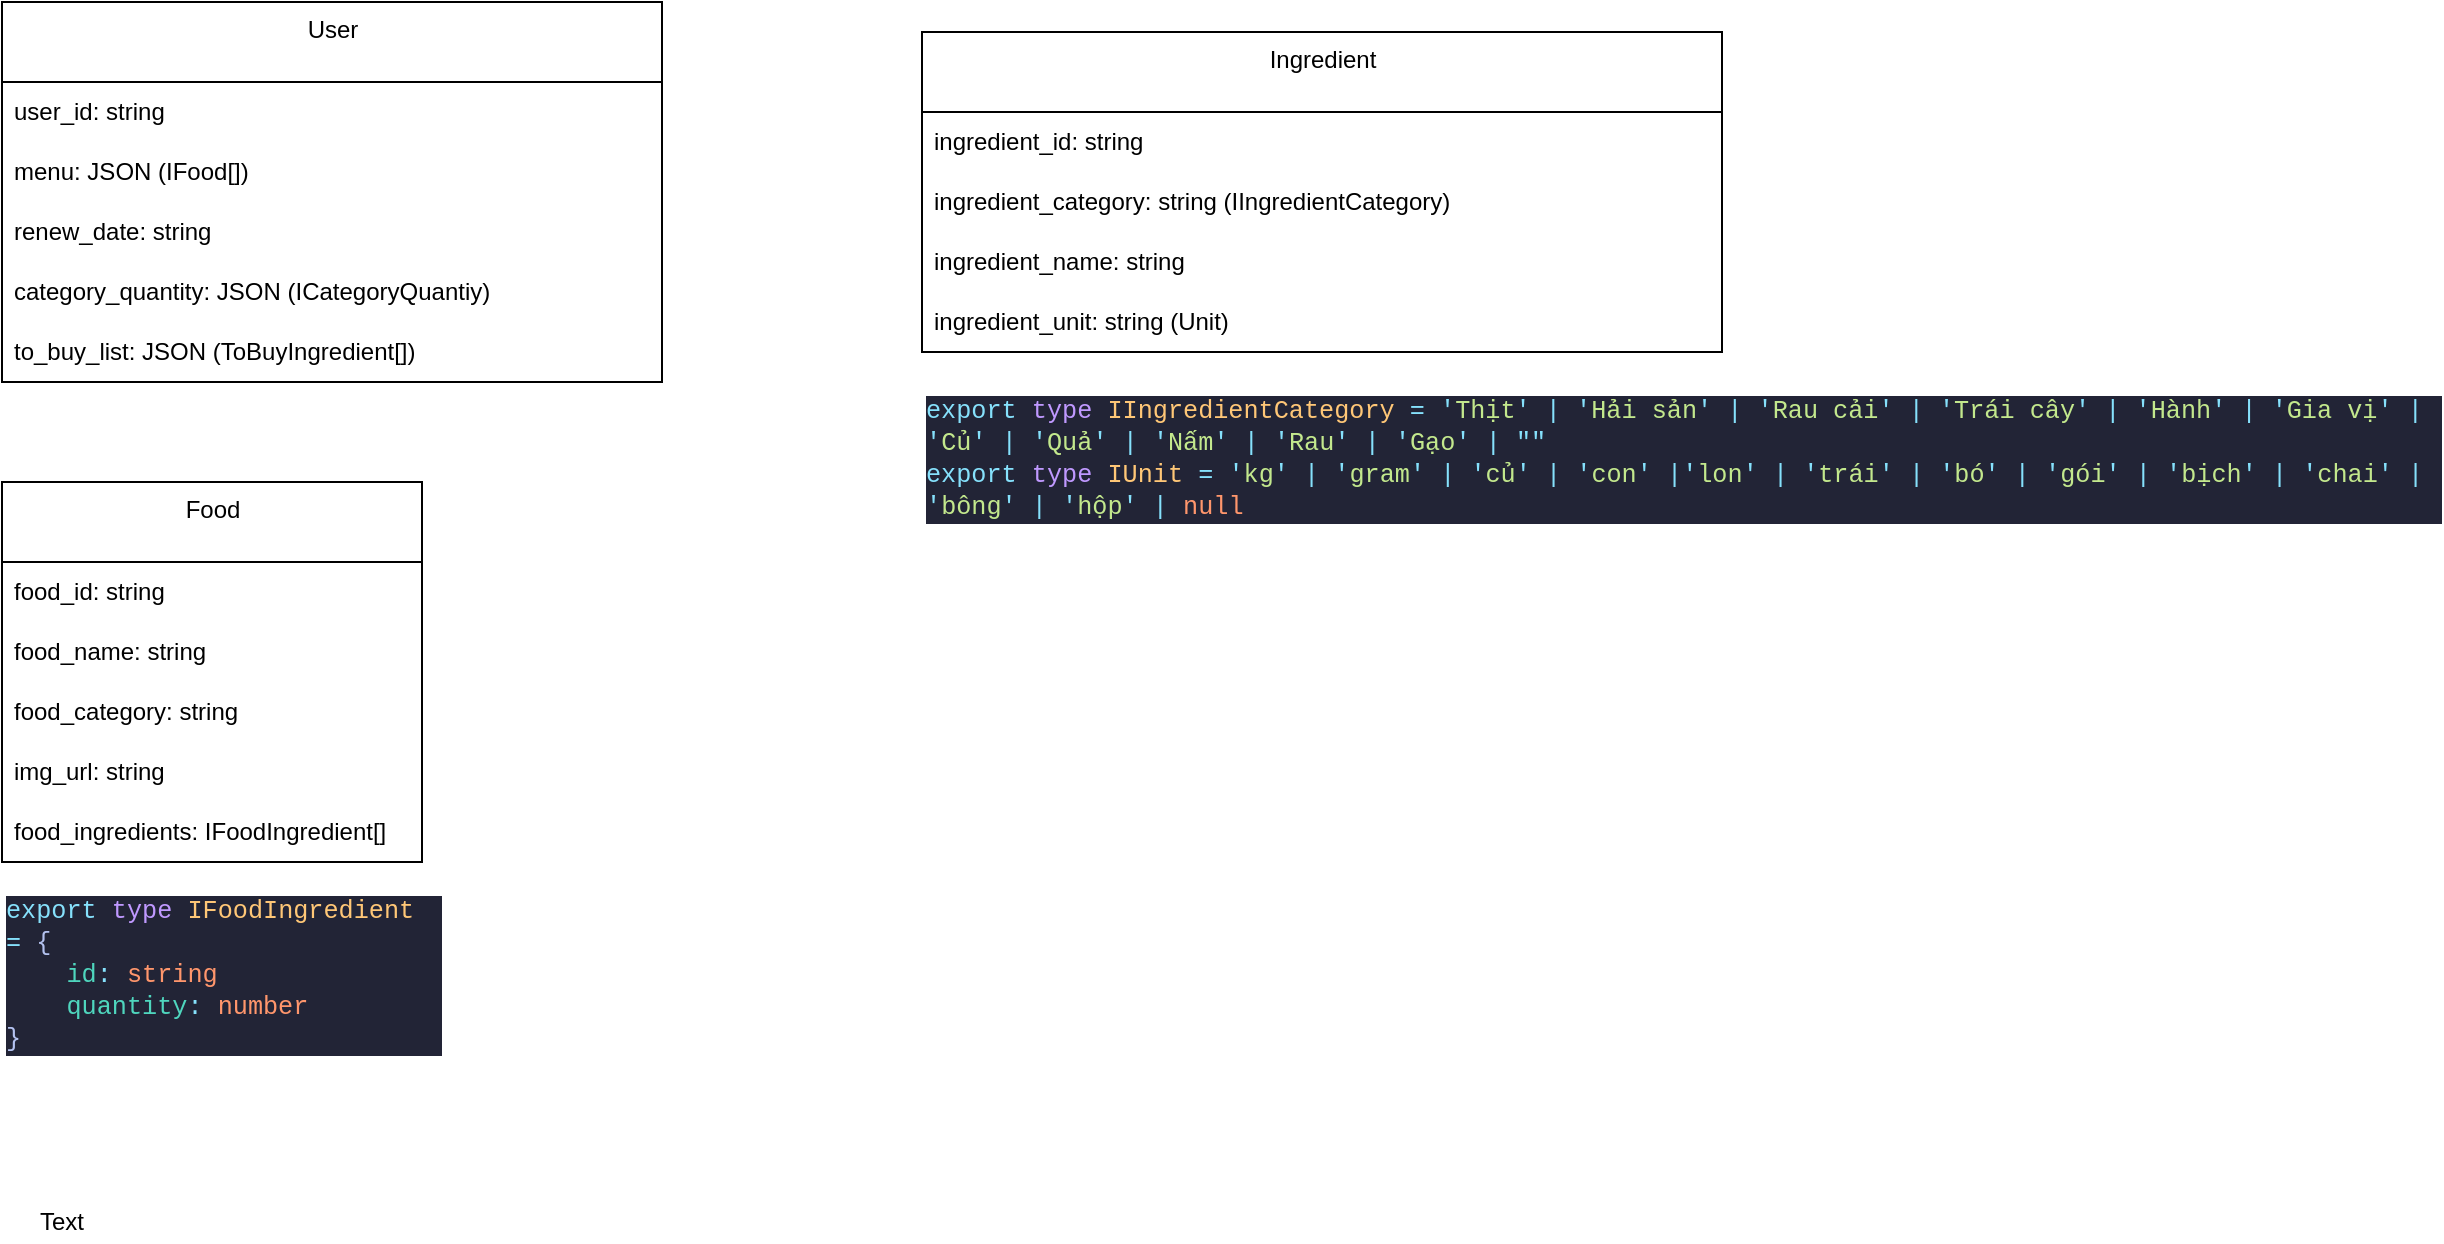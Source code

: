 <mxfile>
    <diagram id="lLU1DgdqLRJgnwdahz-z" name="Page-1">
        <mxGraphModel dx="918" dy="345" grid="1" gridSize="10" guides="1" tooltips="1" connect="1" arrows="1" fold="1" page="1" pageScale="1" pageWidth="827" pageHeight="1169" math="0" shadow="0">
            <root>
                <mxCell id="0"/>
                <mxCell id="1" parent="0"/>
                <mxCell id="2" value="User&lt;br&gt;" style="swimlane;fontStyle=0;align=center;verticalAlign=top;childLayout=stackLayout;horizontal=1;startSize=40;horizontalStack=0;resizeParent=1;resizeParentMax=0;resizeLast=0;collapsible=0;marginBottom=0;html=1;" parent="1" vertex="1">
                    <mxGeometry x="50" y="90" width="330" height="190" as="geometry"/>
                </mxCell>
                <mxCell id="3" value="user_id: string" style="text;html=1;strokeColor=none;fillColor=none;align=left;verticalAlign=middle;spacingLeft=4;spacingRight=4;overflow=hidden;rotatable=0;points=[[0,0.5],[1,0.5]];portConstraint=eastwest;" parent="2" vertex="1">
                    <mxGeometry y="40" width="330" height="30" as="geometry"/>
                </mxCell>
                <mxCell id="6" value="menu: JSON (IFood[])" style="text;html=1;strokeColor=none;fillColor=none;align=left;verticalAlign=middle;spacingLeft=4;spacingRight=4;overflow=hidden;rotatable=0;points=[[0,0.5],[1,0.5]];portConstraint=eastwest;" parent="2" vertex="1">
                    <mxGeometry y="70" width="330" height="30" as="geometry"/>
                </mxCell>
                <mxCell id="7" value="renew_date: string" style="text;html=1;strokeColor=none;fillColor=none;align=left;verticalAlign=middle;spacingLeft=4;spacingRight=4;overflow=hidden;rotatable=0;points=[[0,0.5],[1,0.5]];portConstraint=eastwest;" parent="2" vertex="1">
                    <mxGeometry y="100" width="330" height="30" as="geometry"/>
                </mxCell>
                <mxCell id="8" value="category_quantity: JSON (ICategoryQuantiy)" style="text;html=1;strokeColor=none;fillColor=none;align=left;verticalAlign=middle;spacingLeft=4;spacingRight=4;overflow=hidden;rotatable=0;points=[[0,0.5],[1,0.5]];portConstraint=eastwest;" parent="2" vertex="1">
                    <mxGeometry y="130" width="330" height="30" as="geometry"/>
                </mxCell>
                <mxCell id="9" value="to_buy_list: JSON (ToBuyIngredient[])" style="text;html=1;strokeColor=none;fillColor=none;align=left;verticalAlign=middle;spacingLeft=4;spacingRight=4;overflow=hidden;rotatable=0;points=[[0,0.5],[1,0.5]];portConstraint=eastwest;" parent="2" vertex="1">
                    <mxGeometry y="160" width="330" height="30" as="geometry"/>
                </mxCell>
                <mxCell id="10" value="Food" style="swimlane;fontStyle=0;align=center;verticalAlign=top;childLayout=stackLayout;horizontal=1;startSize=40;horizontalStack=0;resizeParent=1;resizeParentMax=0;resizeLast=0;collapsible=0;marginBottom=0;html=1;" parent="1" vertex="1">
                    <mxGeometry x="50" y="330" width="210" height="190" as="geometry"/>
                </mxCell>
                <mxCell id="11" value="food_id: string" style="text;html=1;strokeColor=none;fillColor=none;align=left;verticalAlign=middle;spacingLeft=4;spacingRight=4;overflow=hidden;rotatable=0;points=[[0,0.5],[1,0.5]];portConstraint=eastwest;" parent="10" vertex="1">
                    <mxGeometry y="40" width="210" height="30" as="geometry"/>
                </mxCell>
                <mxCell id="12" value="food_name: string" style="text;html=1;strokeColor=none;fillColor=none;align=left;verticalAlign=middle;spacingLeft=4;spacingRight=4;overflow=hidden;rotatable=0;points=[[0,0.5],[1,0.5]];portConstraint=eastwest;" parent="10" vertex="1">
                    <mxGeometry y="70" width="210" height="30" as="geometry"/>
                </mxCell>
                <mxCell id="13" value="food_category: string" style="text;html=1;strokeColor=none;fillColor=none;align=left;verticalAlign=middle;spacingLeft=4;spacingRight=4;overflow=hidden;rotatable=0;points=[[0,0.5],[1,0.5]];portConstraint=eastwest;" parent="10" vertex="1">
                    <mxGeometry y="100" width="210" height="30" as="geometry"/>
                </mxCell>
                <mxCell id="14" value="img_url: string" style="text;html=1;strokeColor=none;fillColor=none;align=left;verticalAlign=middle;spacingLeft=4;spacingRight=4;overflow=hidden;rotatable=0;points=[[0,0.5],[1,0.5]];portConstraint=eastwest;" parent="10" vertex="1">
                    <mxGeometry y="130" width="210" height="30" as="geometry"/>
                </mxCell>
                <mxCell id="15" value="food_ingredients: IFoodIngredient[]" style="text;html=1;strokeColor=none;fillColor=none;align=left;verticalAlign=middle;spacingLeft=4;spacingRight=4;overflow=hidden;rotatable=0;points=[[0,0.5],[1,0.5]];portConstraint=eastwest;" parent="10" vertex="1">
                    <mxGeometry y="160" width="210" height="30" as="geometry"/>
                </mxCell>
                <mxCell id="16" value="Ingredient" style="swimlane;fontStyle=0;align=center;verticalAlign=top;childLayout=stackLayout;horizontal=1;startSize=40;horizontalStack=0;resizeParent=1;resizeParentMax=0;resizeLast=0;collapsible=0;marginBottom=0;html=1;" parent="1" vertex="1">
                    <mxGeometry x="510" y="105" width="400" height="160" as="geometry"/>
                </mxCell>
                <mxCell id="17" value="ingredient_id: string" style="text;html=1;strokeColor=none;fillColor=none;align=left;verticalAlign=middle;spacingLeft=4;spacingRight=4;overflow=hidden;rotatable=0;points=[[0,0.5],[1,0.5]];portConstraint=eastwest;" parent="16" vertex="1">
                    <mxGeometry y="40" width="400" height="30" as="geometry"/>
                </mxCell>
                <mxCell id="18" value="ingredient_category: string (IIngredientCategory)" style="text;html=1;strokeColor=none;fillColor=none;align=left;verticalAlign=middle;spacingLeft=4;spacingRight=4;overflow=hidden;rotatable=0;points=[[0,0.5],[1,0.5]];portConstraint=eastwest;" parent="16" vertex="1">
                    <mxGeometry y="70" width="400" height="30" as="geometry"/>
                </mxCell>
                <mxCell id="19" value="ingredient_name: string" style="text;html=1;strokeColor=none;fillColor=none;align=left;verticalAlign=middle;spacingLeft=4;spacingRight=4;overflow=hidden;rotatable=0;points=[[0,0.5],[1,0.5]];portConstraint=eastwest;" parent="16" vertex="1">
                    <mxGeometry y="100" width="400" height="30" as="geometry"/>
                </mxCell>
                <mxCell id="20" value="ingredient_unit: string (Unit)" style="text;html=1;strokeColor=none;fillColor=none;align=left;verticalAlign=middle;spacingLeft=4;spacingRight=4;overflow=hidden;rotatable=0;points=[[0,0.5],[1,0.5]];portConstraint=eastwest;" parent="16" vertex="1">
                    <mxGeometry y="130" width="400" height="30" as="geometry"/>
                </mxCell>
                <mxCell id="22" value="&lt;div style=&quot;color: rgb(200 , 211 , 245) ; background-color: rgb(34 , 36 , 54) ; font-family: &amp;#34;consolas&amp;#34; , &amp;#34;courier new&amp;#34; , monospace ; font-weight: normal ; font-size: 12.6px ; line-height: 16px&quot;&gt;&lt;div&gt;&lt;span style=&quot;color: #86e1fc&quot;&gt;export&lt;/span&gt;&lt;span style=&quot;color: #c8d3f5&quot;&gt; &lt;/span&gt;&lt;span style=&quot;color: #c099ff&quot;&gt;type&lt;/span&gt;&lt;span style=&quot;color: #c8d3f5&quot;&gt; &lt;/span&gt;&lt;span style=&quot;color: #ffc777&quot;&gt;IIngredientCategory&lt;/span&gt;&lt;span style=&quot;color: #c8d3f5&quot;&gt; &lt;/span&gt;&lt;span style=&quot;color: #86e1fc&quot;&gt;=&lt;/span&gt;&lt;span style=&quot;color: #c8d3f5&quot;&gt; &lt;/span&gt;&lt;span style=&quot;color: #86e1fc&quot;&gt;'&lt;/span&gt;&lt;span style=&quot;color: #c3e88d&quot;&gt;Thịt&lt;/span&gt;&lt;span style=&quot;color: #86e1fc&quot;&gt;'&lt;/span&gt;&lt;span style=&quot;color: #c8d3f5&quot;&gt; &lt;/span&gt;&lt;span style=&quot;color: #86e1fc&quot;&gt;|&lt;/span&gt;&lt;span style=&quot;color: #c8d3f5&quot;&gt; &lt;/span&gt;&lt;span style=&quot;color: #86e1fc&quot;&gt;'&lt;/span&gt;&lt;span style=&quot;color: #c3e88d&quot;&gt;Hải sản&lt;/span&gt;&lt;span style=&quot;color: #86e1fc&quot;&gt;'&lt;/span&gt;&lt;span style=&quot;color: #c8d3f5&quot;&gt; &lt;/span&gt;&lt;span style=&quot;color: #86e1fc&quot;&gt;|&lt;/span&gt;&lt;span style=&quot;color: #c8d3f5&quot;&gt; &lt;/span&gt;&lt;span style=&quot;color: #86e1fc&quot;&gt;'&lt;/span&gt;&lt;span style=&quot;color: #c3e88d&quot;&gt;Rau cải&lt;/span&gt;&lt;span style=&quot;color: #86e1fc&quot;&gt;'&lt;/span&gt;&lt;span style=&quot;color: #c8d3f5&quot;&gt; &lt;/span&gt;&lt;span style=&quot;color: #86e1fc&quot;&gt;|&lt;/span&gt;&lt;span style=&quot;color: #c8d3f5&quot;&gt; &lt;/span&gt;&lt;span style=&quot;color: #86e1fc&quot;&gt;'&lt;/span&gt;&lt;span style=&quot;color: #c3e88d&quot;&gt;Trái cây&lt;/span&gt;&lt;span style=&quot;color: #86e1fc&quot;&gt;'&lt;/span&gt;&lt;span style=&quot;color: #c8d3f5&quot;&gt; &lt;/span&gt;&lt;span style=&quot;color: #86e1fc&quot;&gt;|&lt;/span&gt;&lt;span style=&quot;color: #c8d3f5&quot;&gt; &lt;/span&gt;&lt;span style=&quot;color: #86e1fc&quot;&gt;'&lt;/span&gt;&lt;span style=&quot;color: #c3e88d&quot;&gt;Hành&lt;/span&gt;&lt;span style=&quot;color: #86e1fc&quot;&gt;'&lt;/span&gt;&lt;span style=&quot;color: #c8d3f5&quot;&gt; &lt;/span&gt;&lt;span style=&quot;color: #86e1fc&quot;&gt;|&lt;/span&gt;&lt;span style=&quot;color: #c8d3f5&quot;&gt; &lt;/span&gt;&lt;span style=&quot;color: #86e1fc&quot;&gt;'&lt;/span&gt;&lt;span style=&quot;color: #c3e88d&quot;&gt;Gia vị&lt;/span&gt;&lt;span style=&quot;color: #86e1fc&quot;&gt;'&lt;/span&gt;&lt;span style=&quot;color: #c8d3f5&quot;&gt;&amp;nbsp;&lt;/span&gt;&lt;span style=&quot;color: #86e1fc&quot;&gt;|&lt;/span&gt;&lt;span style=&quot;color: #c8d3f5&quot;&gt; &lt;/span&gt;&lt;span style=&quot;color: #86e1fc&quot;&gt;'&lt;/span&gt;&lt;span style=&quot;color: #c3e88d&quot;&gt;Củ&lt;/span&gt;&lt;span style=&quot;color: #86e1fc&quot;&gt;'&lt;/span&gt;&lt;span style=&quot;color: #c8d3f5&quot;&gt; &lt;/span&gt;&lt;span style=&quot;color: #86e1fc&quot;&gt;|&lt;/span&gt;&lt;span style=&quot;color: #c8d3f5&quot;&gt; &lt;/span&gt;&lt;span style=&quot;color: #86e1fc&quot;&gt;'&lt;/span&gt;&lt;span style=&quot;color: #c3e88d&quot;&gt;Quả&lt;/span&gt;&lt;span style=&quot;color: #86e1fc&quot;&gt;'&lt;/span&gt;&lt;span style=&quot;color: #c8d3f5&quot;&gt; &lt;/span&gt;&lt;span style=&quot;color: #86e1fc&quot;&gt;|&lt;/span&gt;&lt;span style=&quot;color: #c8d3f5&quot;&gt; &lt;/span&gt;&lt;span style=&quot;color: #86e1fc&quot;&gt;'&lt;/span&gt;&lt;span style=&quot;color: #c3e88d&quot;&gt;Nấm&lt;/span&gt;&lt;span style=&quot;color: #86e1fc&quot;&gt;'&lt;/span&gt;&lt;span style=&quot;color: #c8d3f5&quot;&gt; &lt;/span&gt;&lt;span style=&quot;color: #86e1fc&quot;&gt;|&lt;/span&gt;&lt;span style=&quot;color: #c8d3f5&quot;&gt; &lt;/span&gt;&lt;span style=&quot;color: #86e1fc&quot;&gt;'&lt;/span&gt;&lt;span style=&quot;color: #c3e88d&quot;&gt;Rau&lt;/span&gt;&lt;span style=&quot;color: #86e1fc&quot;&gt;'&lt;/span&gt;&lt;span style=&quot;color: #c8d3f5&quot;&gt; &lt;/span&gt;&lt;span style=&quot;color: #86e1fc&quot;&gt;|&lt;/span&gt;&lt;span style=&quot;color: #c8d3f5&quot;&gt; &lt;/span&gt;&lt;span style=&quot;color: #86e1fc&quot;&gt;'&lt;/span&gt;&lt;span style=&quot;color: #c3e88d&quot;&gt;Gạo&lt;/span&gt;&lt;span style=&quot;color: #86e1fc&quot;&gt;'&lt;/span&gt;&lt;span style=&quot;color: #c8d3f5&quot;&gt; &lt;/span&gt;&lt;span style=&quot;color: #86e1fc&quot;&gt;|&lt;/span&gt;&lt;span style=&quot;color: #c8d3f5&quot;&gt; &lt;/span&gt;&lt;span style=&quot;color: #86e1fc&quot;&gt;&quot;&quot;&lt;/span&gt;&lt;/div&gt;&lt;div&gt;&lt;span style=&quot;color: #86e1fc&quot;&gt;export&lt;/span&gt;&lt;span style=&quot;color: #c8d3f5&quot;&gt; &lt;/span&gt;&lt;span style=&quot;color: #c099ff&quot;&gt;type&lt;/span&gt;&lt;span style=&quot;color: #c8d3f5&quot;&gt; &lt;/span&gt;&lt;span style=&quot;color: #ffc777&quot;&gt;IUnit&lt;/span&gt;&lt;span style=&quot;color: #c8d3f5&quot;&gt; &lt;/span&gt;&lt;span style=&quot;color: #86e1fc&quot;&gt;=&lt;/span&gt;&lt;span style=&quot;color: #c8d3f5&quot;&gt; &lt;/span&gt;&lt;span style=&quot;color: #86e1fc&quot;&gt;'&lt;/span&gt;&lt;span style=&quot;color: #c3e88d&quot;&gt;kg&lt;/span&gt;&lt;span style=&quot;color: #86e1fc&quot;&gt;'&lt;/span&gt;&lt;span style=&quot;color: #c8d3f5&quot;&gt; &lt;/span&gt;&lt;span style=&quot;color: #86e1fc&quot;&gt;|&lt;/span&gt;&lt;span style=&quot;color: #c8d3f5&quot;&gt; &lt;/span&gt;&lt;span style=&quot;color: #86e1fc&quot;&gt;'&lt;/span&gt;&lt;span style=&quot;color: #c3e88d&quot;&gt;gram&lt;/span&gt;&lt;span style=&quot;color: #86e1fc&quot;&gt;'&lt;/span&gt;&lt;span style=&quot;color: #c8d3f5&quot;&gt; &lt;/span&gt;&lt;span style=&quot;color: #86e1fc&quot;&gt;|&lt;/span&gt;&lt;span style=&quot;color: #c8d3f5&quot;&gt; &lt;/span&gt;&lt;span style=&quot;color: #86e1fc&quot;&gt;'&lt;/span&gt;&lt;span style=&quot;color: #c3e88d&quot;&gt;củ&lt;/span&gt;&lt;span style=&quot;color: #86e1fc&quot;&gt;'&lt;/span&gt;&lt;span style=&quot;color: #c8d3f5&quot;&gt; &lt;/span&gt;&lt;span style=&quot;color: #86e1fc&quot;&gt;|&lt;/span&gt;&lt;span style=&quot;color: #c8d3f5&quot;&gt; &lt;/span&gt;&lt;span style=&quot;color: #86e1fc&quot;&gt;'&lt;/span&gt;&lt;span style=&quot;color: #c3e88d&quot;&gt;con&lt;/span&gt;&lt;span style=&quot;color: #86e1fc&quot;&gt;'&lt;/span&gt;&lt;span style=&quot;color: #c8d3f5&quot;&gt; &lt;/span&gt;&lt;span style=&quot;color: #86e1fc&quot;&gt;|&lt;/span&gt;&lt;span style=&quot;color: #86e1fc&quot;&gt;'&lt;/span&gt;&lt;span style=&quot;color: #c3e88d&quot;&gt;lon&lt;/span&gt;&lt;span style=&quot;color: #86e1fc&quot;&gt;'&lt;/span&gt;&lt;span style=&quot;color: #c8d3f5&quot;&gt; &lt;/span&gt;&lt;span style=&quot;color: #86e1fc&quot;&gt;|&lt;/span&gt;&lt;span style=&quot;color: #c8d3f5&quot;&gt; &lt;/span&gt;&lt;span style=&quot;color: #86e1fc&quot;&gt;'&lt;/span&gt;&lt;span style=&quot;color: #c3e88d&quot;&gt;trái&lt;/span&gt;&lt;span style=&quot;color: #86e1fc&quot;&gt;'&lt;/span&gt;&lt;span style=&quot;color: #c8d3f5&quot;&gt; &lt;/span&gt;&lt;span style=&quot;color: #86e1fc&quot;&gt;|&lt;/span&gt;&lt;span style=&quot;color: #c8d3f5&quot;&gt; &lt;/span&gt;&lt;span style=&quot;color: #86e1fc&quot;&gt;'&lt;/span&gt;&lt;span style=&quot;color: #c3e88d&quot;&gt;bó&lt;/span&gt;&lt;span style=&quot;color: #86e1fc&quot;&gt;'&lt;/span&gt;&lt;span style=&quot;color: #c8d3f5&quot;&gt; &lt;/span&gt;&lt;span style=&quot;color: #86e1fc&quot;&gt;|&lt;/span&gt;&lt;span style=&quot;color: #c8d3f5&quot;&gt; &lt;/span&gt;&lt;span style=&quot;color: #86e1fc&quot;&gt;'&lt;/span&gt;&lt;span style=&quot;color: #c3e88d&quot;&gt;gói&lt;/span&gt;&lt;span style=&quot;color: #86e1fc&quot;&gt;'&lt;/span&gt;&lt;span style=&quot;color: #c8d3f5&quot;&gt; &lt;/span&gt;&lt;span style=&quot;color: #86e1fc&quot;&gt;|&lt;/span&gt;&lt;span style=&quot;color: #c8d3f5&quot;&gt; &lt;/span&gt;&lt;span style=&quot;color: #86e1fc&quot;&gt;'&lt;/span&gt;&lt;span style=&quot;color: #c3e88d&quot;&gt;bịch&lt;/span&gt;&lt;span style=&quot;color: #86e1fc&quot;&gt;'&lt;/span&gt;&lt;span style=&quot;color: #c8d3f5&quot;&gt; &lt;/span&gt;&lt;span style=&quot;color: #86e1fc&quot;&gt;|&lt;/span&gt;&lt;span style=&quot;color: #c8d3f5&quot;&gt; &lt;/span&gt;&lt;span style=&quot;color: #86e1fc&quot;&gt;'&lt;/span&gt;&lt;span style=&quot;color: #c3e88d&quot;&gt;chai&lt;/span&gt;&lt;span style=&quot;color: #86e1fc&quot;&gt;'&lt;/span&gt;&lt;span style=&quot;color: #c8d3f5&quot;&gt; &lt;/span&gt;&lt;span style=&quot;color: #86e1fc&quot;&gt;|&lt;/span&gt;&lt;span style=&quot;color: #c8d3f5&quot;&gt; &lt;/span&gt;&lt;span style=&quot;color: #86e1fc&quot;&gt;'&lt;/span&gt;&lt;span style=&quot;color: #c3e88d&quot;&gt;bông&lt;/span&gt;&lt;span style=&quot;color: #86e1fc&quot;&gt;'&lt;/span&gt;&lt;span style=&quot;color: #c8d3f5&quot;&gt; &lt;/span&gt;&lt;span style=&quot;color: #86e1fc&quot;&gt;|&lt;/span&gt;&lt;span style=&quot;color: #c8d3f5&quot;&gt; &lt;/span&gt;&lt;span style=&quot;color: #86e1fc&quot;&gt;'&lt;/span&gt;&lt;span style=&quot;color: #c3e88d&quot;&gt;hộp&lt;/span&gt;&lt;span style=&quot;color: #86e1fc&quot;&gt;'&lt;/span&gt;&lt;span style=&quot;color: #c8d3f5&quot;&gt; &lt;/span&gt;&lt;span style=&quot;color: #86e1fc&quot;&gt;|&lt;/span&gt;&lt;span style=&quot;color: #c8d3f5&quot;&gt; &lt;/span&gt;&lt;span style=&quot;color: #ff966c&quot;&gt;null&lt;/span&gt;&lt;/div&gt;&lt;/div&gt;" style="text;whiteSpace=wrap;html=1;" parent="1" vertex="1">
                    <mxGeometry x="510" y="280" width="760" height="80" as="geometry"/>
                </mxCell>
                <mxCell id="23" value="&lt;div style=&quot;color: rgb(200, 211, 245); background-color: rgb(34, 36, 54); font-family: consolas, &amp;quot;courier new&amp;quot;, monospace; font-weight: normal; font-size: 12.6px; line-height: 16px;&quot;&gt;&lt;div&gt;&lt;span style=&quot;color: #86e1fc&quot;&gt;export&lt;/span&gt;&lt;span style=&quot;color: #c8d3f5&quot;&gt; &lt;/span&gt;&lt;span style=&quot;color: #c099ff&quot;&gt;type&lt;/span&gt;&lt;span style=&quot;color: #c8d3f5&quot;&gt; &lt;/span&gt;&lt;span style=&quot;color: #ffc777&quot;&gt;IFoodIngredient&lt;/span&gt;&lt;span style=&quot;color: #c8d3f5&quot;&gt; &lt;/span&gt;&lt;span style=&quot;color: #86e1fc&quot;&gt;=&lt;/span&gt;&lt;span style=&quot;color: #c8d3f5&quot;&gt; &lt;/span&gt;&lt;span style=&quot;color: #b4c2f0&quot;&gt;{&lt;/span&gt;&lt;/div&gt;&lt;div&gt;&lt;span style=&quot;color: #c8d3f5&quot;&gt;&amp;nbsp; &amp;nbsp; &lt;/span&gt;&lt;span style=&quot;color: #4fd6be&quot;&gt;id&lt;/span&gt;&lt;span style=&quot;color: #86e1fc&quot;&gt;:&lt;/span&gt;&lt;span style=&quot;color: #c8d3f5&quot;&gt; &lt;/span&gt;&lt;span style=&quot;color: #ff966c&quot;&gt;string&lt;/span&gt;&lt;/div&gt;&lt;div&gt;&lt;span style=&quot;color: #c8d3f5&quot;&gt;&amp;nbsp; &amp;nbsp; &lt;/span&gt;&lt;span style=&quot;color: #4fd6be&quot;&gt;quantity&lt;/span&gt;&lt;span style=&quot;color: #86e1fc&quot;&gt;:&lt;/span&gt;&lt;span style=&quot;color: #c8d3f5&quot;&gt; &lt;/span&gt;&lt;span style=&quot;color: #ff966c&quot;&gt;number&lt;/span&gt;&lt;/div&gt;&lt;div&gt;&lt;span style=&quot;color: #b4c2f0&quot;&gt;}&lt;/span&gt;&lt;/div&gt;&lt;/div&gt;" style="text;whiteSpace=wrap;html=1;" parent="1" vertex="1">
                    <mxGeometry x="50" y="530" width="220" height="80" as="geometry"/>
                </mxCell>
                <mxCell id="24" value="Text" style="text;html=1;strokeColor=none;fillColor=none;align=center;verticalAlign=middle;whiteSpace=wrap;rounded=0;" parent="1" vertex="1">
                    <mxGeometry x="60" y="690" width="40" height="20" as="geometry"/>
                </mxCell>
            </root>
        </mxGraphModel>
    </diagram>
</mxfile>